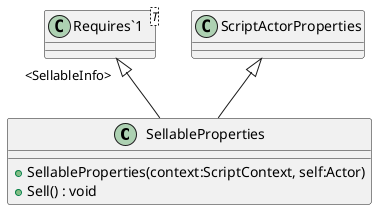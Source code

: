 @startuml
class SellableProperties {
    + SellableProperties(context:ScriptContext, self:Actor)
    + Sell() : void
}
class "Requires`1"<T> {
}
ScriptActorProperties <|-- SellableProperties
"Requires`1" "<SellableInfo>" <|-- SellableProperties
@enduml
